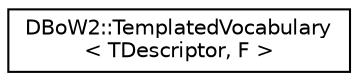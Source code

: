 digraph "Graphical Class Hierarchy"
{
  edge [fontname="Helvetica",fontsize="10",labelfontname="Helvetica",labelfontsize="10"];
  node [fontname="Helvetica",fontsize="10",shape=record];
  rankdir="LR";
  Node0 [label="DBoW2::TemplatedVocabulary\l\< TDescriptor, F \>",height=0.2,width=0.4,color="black", fillcolor="white", style="filled",URL="$class_d_bo_w2_1_1_templated_vocabulary.html",tooltip="Generic Vocabulary. "];
}
